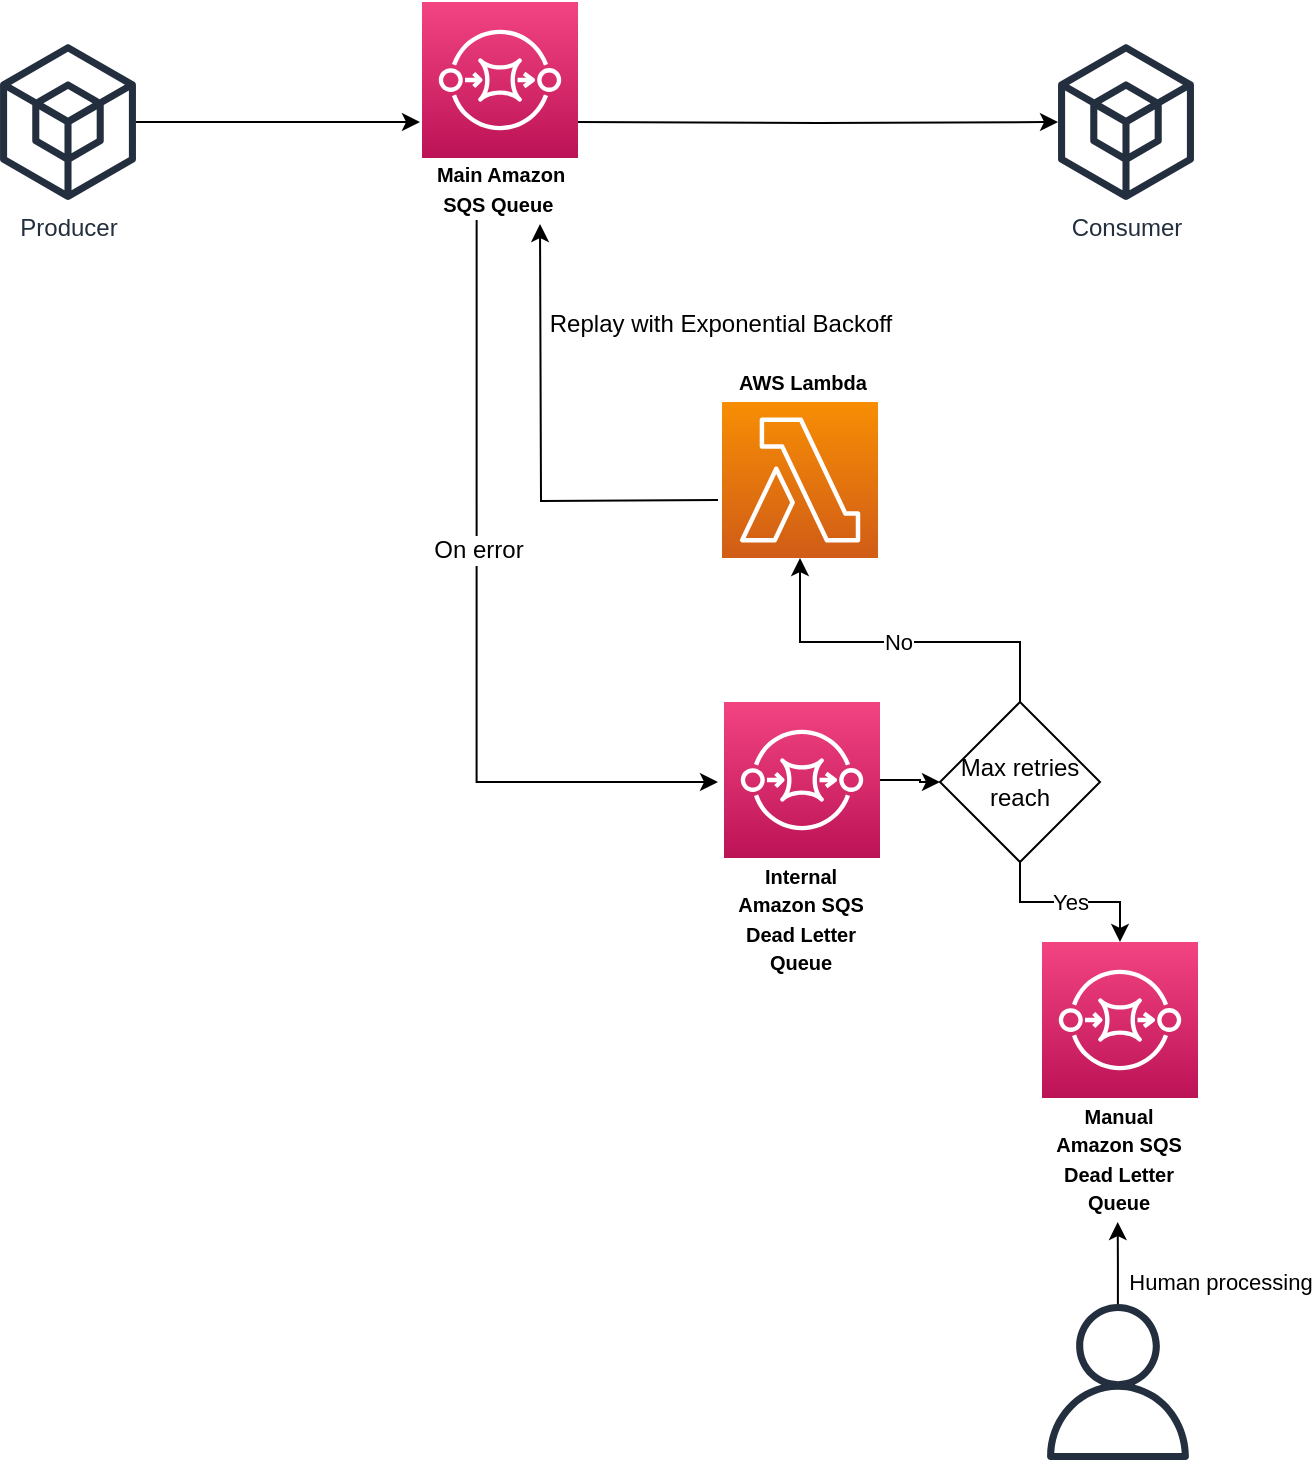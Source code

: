 <mxfile version="12.4.8" type="device"><diagram id="TQ4uV86dgCEv9fXaZb0_" name="Page-1"><mxGraphModel dx="771" dy="552" grid="1" gridSize="10" guides="1" tooltips="1" connect="1" arrows="1" fold="1" page="1" pageScale="1" pageWidth="827" pageHeight="1169" math="0" shadow="0"><root><mxCell id="0"/><mxCell id="1" parent="0"/><mxCell id="4ygOlWdmiZq625nL-rgA-1" style="edgeStyle=orthogonalEdgeStyle;rounded=0;orthogonalLoop=1;jettySize=auto;html=1;exitX=0.354;exitY=1.033;exitDx=0;exitDy=0;exitPerimeter=0;" parent="1" source="4ygOlWdmiZq625nL-rgA-22" edge="1"><mxGeometry relative="1" as="geometry"><mxPoint x="548.857" y="660" as="sourcePoint"/><mxPoint x="669" y="930" as="targetPoint"/><Array as="points"><mxPoint x="548" y="930"/><mxPoint x="669" y="930"/></Array></mxGeometry></mxCell><mxCell id="etkBIcZ6nr4by1xP1cXo-6" value="On error" style="text;html=1;align=center;verticalAlign=middle;resizable=0;points=[];labelBackgroundColor=#ffffff;" vertex="1" connectable="0" parent="4ygOlWdmiZq625nL-rgA-1"><mxGeometry x="-0.178" relative="1" as="geometry"><mxPoint as="offset"/></mxGeometry></mxCell><mxCell id="4ygOlWdmiZq625nL-rgA-3" style="edgeStyle=orthogonalEdgeStyle;rounded=0;orthogonalLoop=1;jettySize=auto;html=1;" parent="1" target="4ygOlWdmiZq625nL-rgA-11" edge="1"><mxGeometry relative="1" as="geometry"><mxPoint x="598" y="600" as="sourcePoint"/></mxGeometry></mxCell><mxCell id="4ygOlWdmiZq625nL-rgA-7" value="Human processing" style="edgeStyle=orthogonalEdgeStyle;rounded=0;orthogonalLoop=1;jettySize=auto;html=1;" parent="1" source="4ygOlWdmiZq625nL-rgA-8" edge="1"><mxGeometry x="-0.461" y="-51" relative="1" as="geometry"><mxPoint as="offset"/><mxPoint x="868.857" y="1150" as="targetPoint"/></mxGeometry></mxCell><mxCell id="4ygOlWdmiZq625nL-rgA-8" value="" style="outlineConnect=0;fontColor=#232F3E;gradientColor=none;fillColor=#232F3E;strokeColor=none;dashed=0;verticalLabelPosition=bottom;verticalAlign=top;align=center;html=1;fontSize=12;fontStyle=0;aspect=fixed;pointerEvents=1;shape=mxgraph.aws4.user;" parent="1" vertex="1"><mxGeometry x="830" y="1191" width="78" height="78" as="geometry"/></mxCell><mxCell id="4ygOlWdmiZq625nL-rgA-9" style="edgeStyle=orthogonalEdgeStyle;rounded=0;orthogonalLoop=1;jettySize=auto;html=1;" parent="1" source="4ygOlWdmiZq625nL-rgA-10" edge="1"><mxGeometry relative="1" as="geometry"><mxPoint x="520" y="600" as="targetPoint"/></mxGeometry></mxCell><object label="Producer" id="4ygOlWdmiZq625nL-rgA-10"><mxCell style="outlineConnect=0;fontColor=#232F3E;gradientColor=none;fillColor=#232F3E;strokeColor=none;dashed=0;verticalLabelPosition=bottom;verticalAlign=top;align=center;html=1;fontSize=12;fontStyle=0;aspect=fixed;pointerEvents=1;shape=mxgraph.aws4.external_sdk;" parent="1" vertex="1"><mxGeometry x="310" y="561" width="68" height="78" as="geometry"/></mxCell></object><mxCell id="4ygOlWdmiZq625nL-rgA-11" value="Consumer" style="outlineConnect=0;fontColor=#232F3E;gradientColor=none;fillColor=#232F3E;strokeColor=none;dashed=0;verticalLabelPosition=bottom;verticalAlign=top;align=center;html=1;fontSize=12;fontStyle=0;aspect=fixed;pointerEvents=1;shape=mxgraph.aws4.external_sdk;" parent="1" vertex="1"><mxGeometry x="839" y="561" width="68" height="78" as="geometry"/></mxCell><mxCell id="4ygOlWdmiZq625nL-rgA-12" style="edgeStyle=orthogonalEdgeStyle;rounded=0;orthogonalLoop=1;jettySize=auto;html=1;" parent="1" edge="1"><mxGeometry relative="1" as="geometry"><mxPoint x="580" y="651" as="targetPoint"/><mxPoint x="669" y="789" as="sourcePoint"/></mxGeometry></mxCell><mxCell id="4ygOlWdmiZq625nL-rgA-13" value="Replay with Exponential Backoff" style="text;html=1;resizable=0;points=[];align=center;verticalAlign=middle;labelBackgroundColor=#ffffff;" parent="4ygOlWdmiZq625nL-rgA-12" vertex="1" connectable="0"><mxGeometry x="0.556" y="-2" relative="1" as="geometry"><mxPoint x="88" y="-1" as="offset"/></mxGeometry></mxCell><mxCell id="4ygOlWdmiZq625nL-rgA-23" value="" style="group" parent="1" vertex="1" connectable="0"><mxGeometry x="520" y="540" width="80" height="108" as="geometry"/></mxCell><mxCell id="4ygOlWdmiZq625nL-rgA-18" value="" style="outlineConnect=0;fontColor=#232F3E;gradientColor=#F34482;gradientDirection=north;fillColor=#BC1356;strokeColor=#ffffff;dashed=0;verticalLabelPosition=bottom;verticalAlign=top;align=center;html=1;fontSize=12;fontStyle=0;aspect=fixed;shape=mxgraph.aws4.resourceIcon;resIcon=mxgraph.aws4.sqs;" parent="4ygOlWdmiZq625nL-rgA-23" vertex="1"><mxGeometry x="1" width="78" height="78" as="geometry"/></mxCell><mxCell id="4ygOlWdmiZq625nL-rgA-22" value="&lt;font style=&quot;font-size: 10px&quot;&gt;&lt;b&gt;Main Amazon &lt;br&gt;SQS Queue&amp;nbsp;&lt;/b&gt;&lt;/font&gt;" style="text;html=1;resizable=0;autosize=1;align=center;verticalAlign=middle;points=[];fillColor=none;strokeColor=none;rounded=0;" parent="4ygOlWdmiZq625nL-rgA-23" vertex="1"><mxGeometry y="78" width="80" height="30" as="geometry"/></mxCell><mxCell id="4ygOlWdmiZq625nL-rgA-30" value="" style="group" parent="1" vertex="1" connectable="0"><mxGeometry x="670" y="890" width="80" height="138" as="geometry"/></mxCell><mxCell id="4ygOlWdmiZq625nL-rgA-25" value="" style="outlineConnect=0;fontColor=#232F3E;gradientColor=#F34482;gradientDirection=north;fillColor=#BC1356;strokeColor=#ffffff;dashed=0;verticalLabelPosition=bottom;verticalAlign=top;align=center;html=1;fontSize=12;fontStyle=0;aspect=fixed;shape=mxgraph.aws4.resourceIcon;resIcon=mxgraph.aws4.sqs;" parent="4ygOlWdmiZq625nL-rgA-30" vertex="1"><mxGeometry x="2" width="78" height="78" as="geometry"/></mxCell><mxCell id="4ygOlWdmiZq625nL-rgA-29" value="&lt;font style=&quot;font-size: 10px&quot;&gt;&lt;b&gt;Internal &lt;br&gt;Amazon SQS &lt;br&gt;Dead Letter &lt;br&gt;Queue&lt;/b&gt;&lt;/font&gt;" style="text;html=1;resizable=0;autosize=1;align=center;verticalAlign=middle;points=[];fillColor=none;strokeColor=none;rounded=0;" parent="4ygOlWdmiZq625nL-rgA-30" vertex="1"><mxGeometry y="78" width="80" height="60" as="geometry"/></mxCell><mxCell id="4ygOlWdmiZq625nL-rgA-34" value="" style="group" parent="1" vertex="1" connectable="0"><mxGeometry x="829" y="1010" width="80" height="138" as="geometry"/></mxCell><mxCell id="4ygOlWdmiZq625nL-rgA-32" value="" style="outlineConnect=0;fontColor=#232F3E;gradientColor=#F34482;gradientDirection=north;fillColor=#BC1356;strokeColor=#ffffff;dashed=0;verticalLabelPosition=bottom;verticalAlign=top;align=center;html=1;fontSize=12;fontStyle=0;aspect=fixed;shape=mxgraph.aws4.resourceIcon;resIcon=mxgraph.aws4.sqs;" parent="4ygOlWdmiZq625nL-rgA-34" vertex="1"><mxGeometry x="2" width="78" height="78" as="geometry"/></mxCell><mxCell id="4ygOlWdmiZq625nL-rgA-33" value="&lt;span style=&quot;font-size: 10px&quot;&gt;&lt;b&gt;Manual &lt;br&gt;Amazon SQS &lt;br&gt;Dead Letter &lt;br&gt;Queue&lt;/b&gt;&lt;/span&gt;" style="text;html=1;resizable=0;autosize=1;align=center;verticalAlign=middle;points=[];fillColor=none;strokeColor=none;rounded=0;" parent="4ygOlWdmiZq625nL-rgA-34" vertex="1"><mxGeometry y="78" width="80" height="60" as="geometry"/></mxCell><mxCell id="4ygOlWdmiZq625nL-rgA-38" value="" style="group" parent="1" vertex="1" connectable="0"><mxGeometry x="670" y="740" width="80" height="98" as="geometry"/></mxCell><mxCell id="4ygOlWdmiZq625nL-rgA-36" value="" style="outlineConnect=0;fontColor=#232F3E;gradientColor=#F78E04;gradientDirection=north;fillColor=#D05C17;strokeColor=#ffffff;dashed=0;verticalLabelPosition=bottom;verticalAlign=top;align=center;html=1;fontSize=12;fontStyle=0;aspect=fixed;shape=mxgraph.aws4.resourceIcon;resIcon=mxgraph.aws4.lambda;" parent="4ygOlWdmiZq625nL-rgA-38" vertex="1"><mxGeometry x="1" width="78" height="78" as="geometry"/></mxCell><mxCell id="4ygOlWdmiZq625nL-rgA-37" value="&lt;font style=&quot;font-size: 10px&quot;&gt;&lt;b&gt;AWS Lambda&lt;/b&gt;&lt;/font&gt;" style="text;html=1;resizable=0;autosize=1;align=center;verticalAlign=middle;points=[];fillColor=none;strokeColor=none;rounded=0;" parent="4ygOlWdmiZq625nL-rgA-38" vertex="1"><mxGeometry x="1" y="-20" width="80" height="20" as="geometry"/></mxCell><mxCell id="etkBIcZ6nr4by1xP1cXo-2" value="Yes" style="edgeStyle=orthogonalEdgeStyle;rounded=0;orthogonalLoop=1;jettySize=auto;html=1;" edge="1" parent="1" source="etkBIcZ6nr4by1xP1cXo-1" target="4ygOlWdmiZq625nL-rgA-32"><mxGeometry relative="1" as="geometry"/></mxCell><mxCell id="etkBIcZ6nr4by1xP1cXo-5" value="No" style="edgeStyle=orthogonalEdgeStyle;rounded=0;orthogonalLoop=1;jettySize=auto;html=1;" edge="1" parent="1" source="etkBIcZ6nr4by1xP1cXo-1" target="4ygOlWdmiZq625nL-rgA-36"><mxGeometry relative="1" as="geometry"><mxPoint x="820" y="770" as="targetPoint"/><Array as="points"><mxPoint x="820" y="860"/><mxPoint x="710" y="860"/></Array></mxGeometry></mxCell><mxCell id="etkBIcZ6nr4by1xP1cXo-1" value="Max retries reach" style="rhombus;whiteSpace=wrap;html=1;" vertex="1" parent="1"><mxGeometry x="780" y="890" width="80" height="80" as="geometry"/></mxCell><mxCell id="etkBIcZ6nr4by1xP1cXo-3" value="" style="edgeStyle=orthogonalEdgeStyle;rounded=0;orthogonalLoop=1;jettySize=auto;html=1;" edge="1" parent="1" source="4ygOlWdmiZq625nL-rgA-25" target="etkBIcZ6nr4by1xP1cXo-1"><mxGeometry relative="1" as="geometry"/></mxCell></root></mxGraphModel></diagram></mxfile>